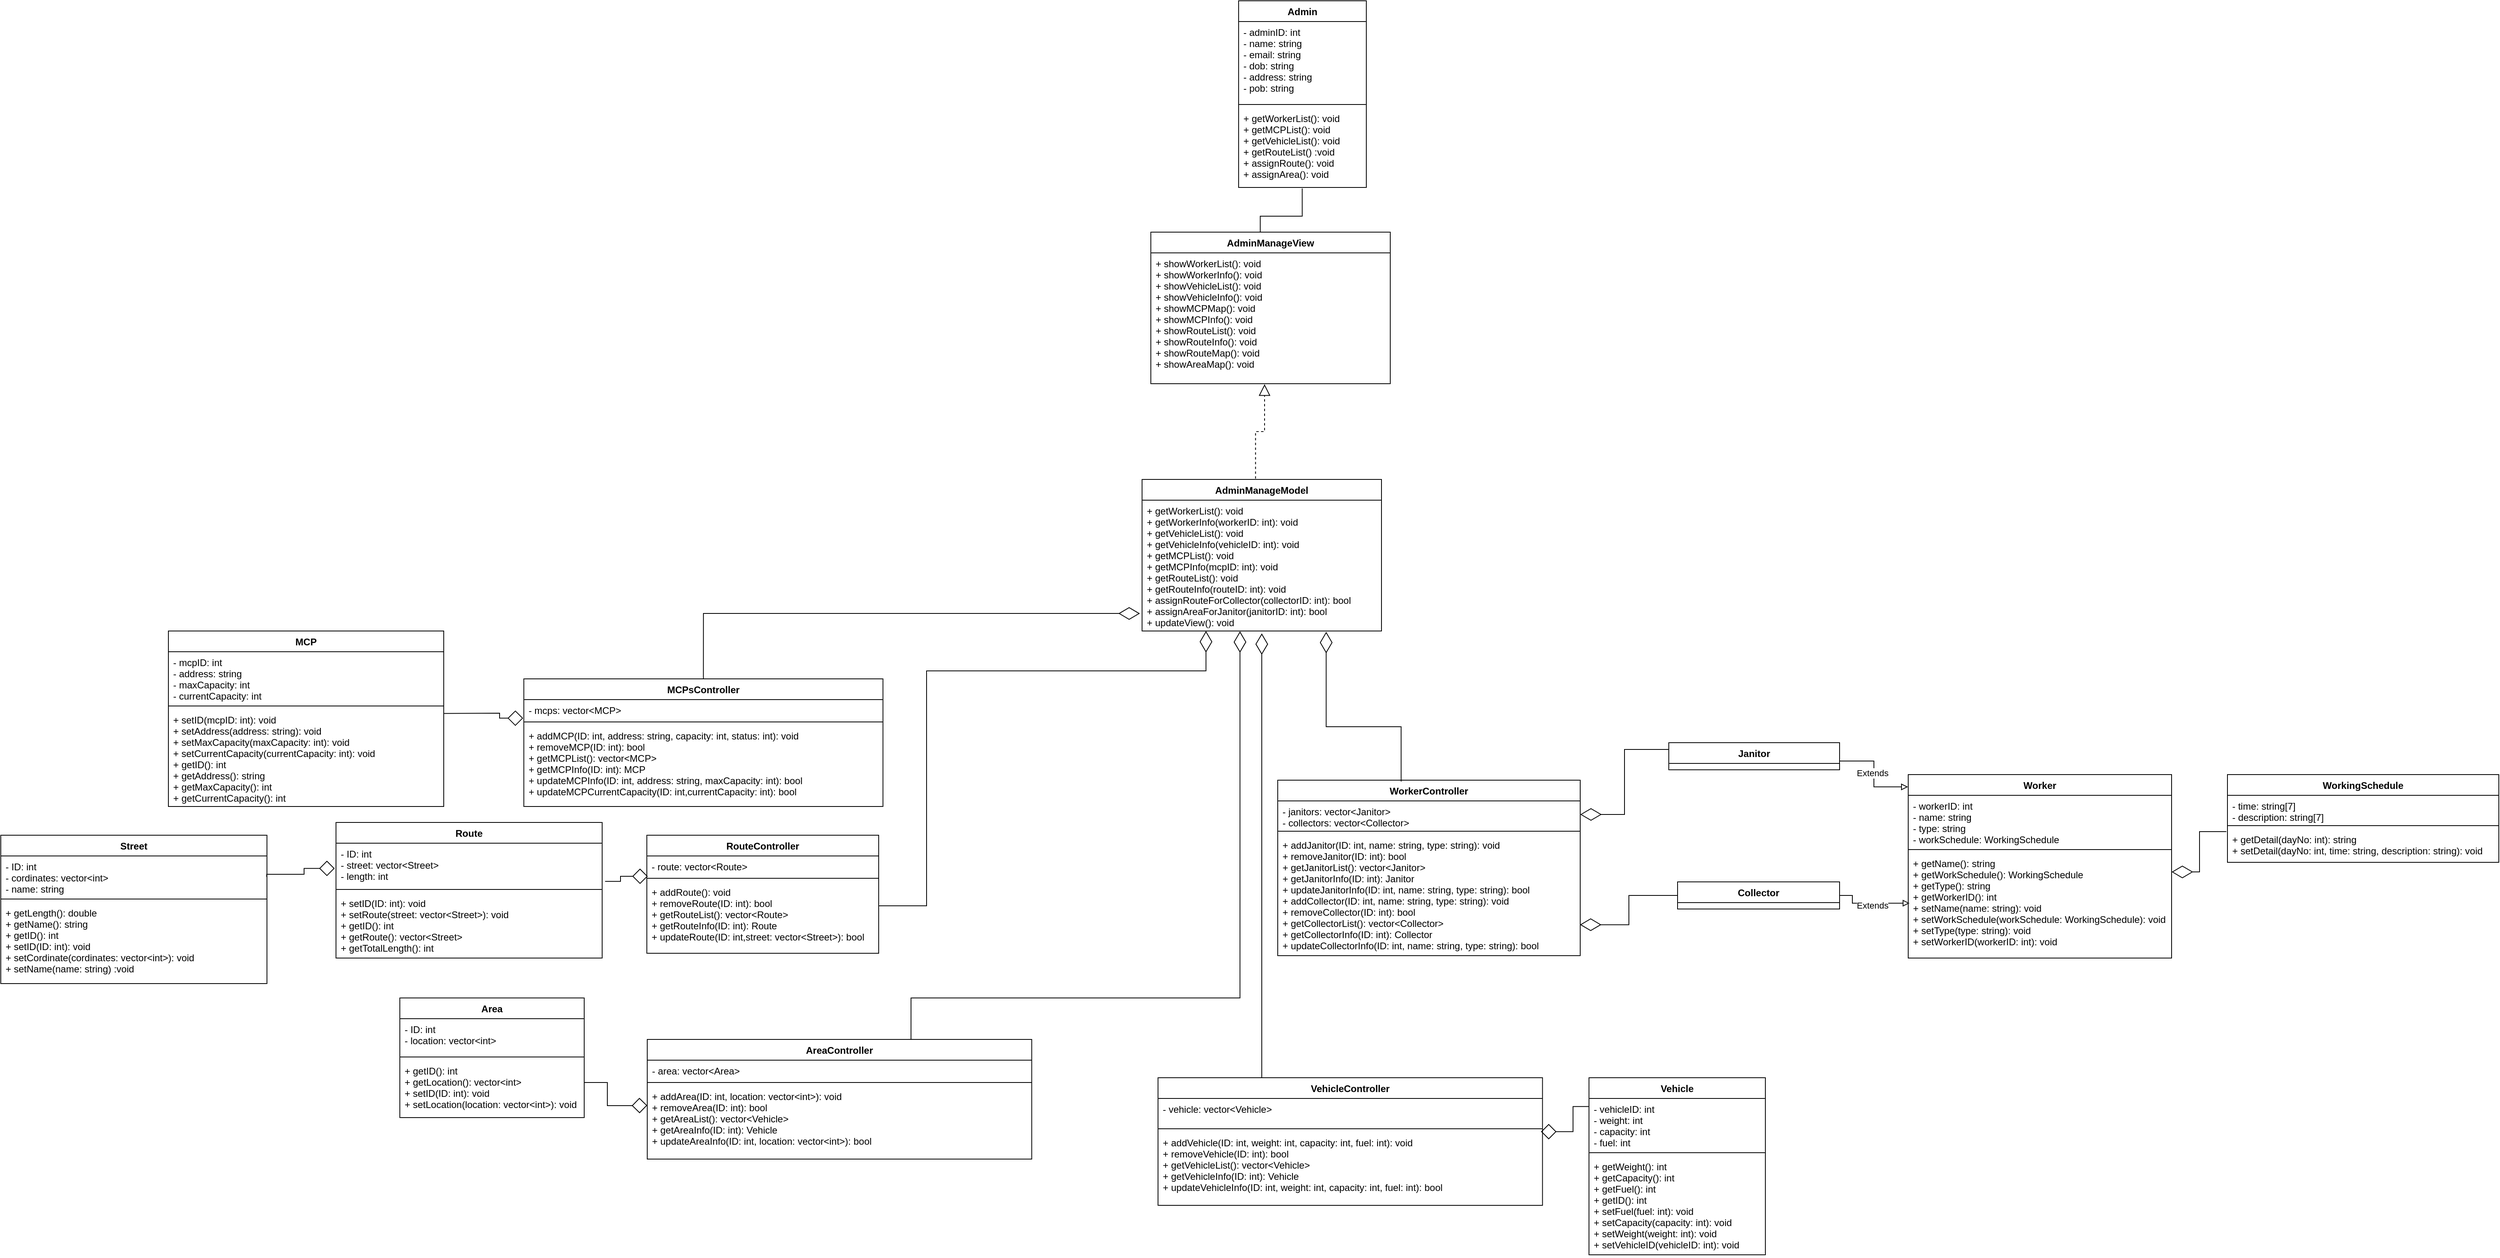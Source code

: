 <mxfile version="20.5.1" type="github">
  <diagram id="it1Z7c8Y9GFUxKlOiuhM" name="Page-1">
    <mxGraphModel dx="2636" dy="1703" grid="1" gridSize="10" guides="1" tooltips="1" connect="1" arrows="1" fold="1" page="1" pageScale="1" pageWidth="827" pageHeight="1169" math="0" shadow="0">
      <root>
        <mxCell id="0" />
        <mxCell id="1" parent="0" />
        <mxCell id="rfrBUhaxzowPUc6iKHgh-1" value="Admin" style="swimlane;fontStyle=1;align=center;verticalAlign=top;childLayout=stackLayout;horizontal=1;startSize=26;horizontalStack=0;resizeParent=1;resizeParentMax=0;resizeLast=0;collapsible=1;marginBottom=0;" parent="1" vertex="1">
          <mxGeometry x="411" y="-1140" width="160" height="234" as="geometry" />
        </mxCell>
        <mxCell id="rfrBUhaxzowPUc6iKHgh-2" value="- adminID: int&#xa;- name: string&#xa;- email: string&#xa;- dob: string&#xa;- address: string&#xa;- pob: string" style="text;strokeColor=none;fillColor=none;align=left;verticalAlign=top;spacingLeft=4;spacingRight=4;overflow=hidden;rotatable=0;points=[[0,0.5],[1,0.5]];portConstraint=eastwest;" parent="rfrBUhaxzowPUc6iKHgh-1" vertex="1">
          <mxGeometry y="26" width="160" height="100" as="geometry" />
        </mxCell>
        <mxCell id="rfrBUhaxzowPUc6iKHgh-3" value="" style="line;strokeWidth=1;fillColor=none;align=left;verticalAlign=middle;spacingTop=-1;spacingLeft=3;spacingRight=3;rotatable=0;labelPosition=right;points=[];portConstraint=eastwest;strokeColor=inherit;" parent="rfrBUhaxzowPUc6iKHgh-1" vertex="1">
          <mxGeometry y="126" width="160" height="8" as="geometry" />
        </mxCell>
        <mxCell id="rfrBUhaxzowPUc6iKHgh-4" value="+ getWorkerList(): void&#xa;+ getMCPList(): void&#xa;+ getVehicleList(): void&#xa;+ getRouteList() :void&#xa;+ assignRoute(): void&#xa;+ assignArea(): void" style="text;strokeColor=none;fillColor=none;align=left;verticalAlign=top;spacingLeft=4;spacingRight=4;overflow=hidden;rotatable=0;points=[[0,0.5],[1,0.5]];portConstraint=eastwest;" parent="rfrBUhaxzowPUc6iKHgh-1" vertex="1">
          <mxGeometry y="134" width="160" height="100" as="geometry" />
        </mxCell>
        <mxCell id="rfrBUhaxzowPUc6iKHgh-5" style="edgeStyle=orthogonalEdgeStyle;rounded=0;orthogonalLoop=1;jettySize=auto;html=1;endArrow=block;endFill=0;exitX=1;exitY=0.5;exitDx=0;exitDy=0;entryX=0.005;entryY=0.479;entryDx=0;entryDy=0;entryPerimeter=0;" parent="1" source="rfrBUhaxzowPUc6iKHgh-7" target="rfrBUhaxzowPUc6iKHgh-20" edge="1">
          <mxGeometry relative="1" as="geometry">
            <mxPoint x="1190" y="-49" as="targetPoint" />
            <Array as="points">
              <mxPoint x="1180" y="-18" />
              <mxPoint x="1180" y="-8" />
            </Array>
            <mxPoint x="1163.797" y="-7.168" as="sourcePoint" />
          </mxGeometry>
        </mxCell>
        <mxCell id="rfrBUhaxzowPUc6iKHgh-6" value="Extends" style="edgeLabel;html=1;align=center;verticalAlign=middle;resizable=0;points=[];" parent="rfrBUhaxzowPUc6iKHgh-5" vertex="1" connectable="0">
          <mxGeometry x="-0.164" y="-3" relative="1" as="geometry">
            <mxPoint x="10" as="offset" />
          </mxGeometry>
        </mxCell>
        <mxCell id="rfrBUhaxzowPUc6iKHgh-7" value="Collector" style="swimlane;fontStyle=1;align=center;verticalAlign=top;childLayout=stackLayout;horizontal=1;startSize=26;horizontalStack=0;resizeParent=1;resizeParentMax=0;resizeLast=0;collapsible=1;marginBottom=0;" parent="1" vertex="1">
          <mxGeometry x="961" y="-35.5" width="203" height="34" as="geometry" />
        </mxCell>
        <mxCell id="rfrBUhaxzowPUc6iKHgh-11" style="edgeStyle=orthogonalEdgeStyle;rounded=0;orthogonalLoop=1;jettySize=auto;html=1;endArrow=block;endFill=0;entryX=-0.001;entryY=0.067;entryDx=0;entryDy=0;entryPerimeter=0;exitX=1.001;exitY=0.676;exitDx=0;exitDy=0;exitPerimeter=0;" parent="1" source="rfrBUhaxzowPUc6iKHgh-13" target="rfrBUhaxzowPUc6iKHgh-17" edge="1">
          <mxGeometry relative="1" as="geometry">
            <mxPoint x="1320" y="-171" as="targetPoint" />
            <mxPoint x="1170" y="-180" as="sourcePoint" />
          </mxGeometry>
        </mxCell>
        <mxCell id="rfrBUhaxzowPUc6iKHgh-12" value="Extends" style="edgeLabel;html=1;align=center;verticalAlign=middle;resizable=0;points=[];" parent="rfrBUhaxzowPUc6iKHgh-11" vertex="1" connectable="0">
          <mxGeometry x="0.158" y="-2" relative="1" as="geometry">
            <mxPoint y="-10" as="offset" />
          </mxGeometry>
        </mxCell>
        <mxCell id="rfrBUhaxzowPUc6iKHgh-13" value="Janitor" style="swimlane;fontStyle=1;align=center;verticalAlign=top;childLayout=stackLayout;horizontal=1;startSize=26;horizontalStack=0;resizeParent=1;resizeParentMax=0;resizeLast=0;collapsible=1;marginBottom=0;" parent="1" vertex="1">
          <mxGeometry x="950" y="-210" width="214" height="34" as="geometry">
            <mxRectangle x="590" y="-210" width="80" height="30" as="alternateBounds" />
          </mxGeometry>
        </mxCell>
        <mxCell id="rfrBUhaxzowPUc6iKHgh-17" value="Worker" style="swimlane;fontStyle=1;align=center;verticalAlign=top;childLayout=stackLayout;horizontal=1;startSize=26;horizontalStack=0;resizeParent=1;resizeParentMax=0;resizeLast=0;collapsible=1;marginBottom=0;" parent="1" vertex="1">
          <mxGeometry x="1250" y="-170" width="330" height="230" as="geometry" />
        </mxCell>
        <mxCell id="rfrBUhaxzowPUc6iKHgh-18" value="- workerID: int&#xa;- name: string&#xa;- type: string&#xa;- workSchedule: WorkingSchedule" style="text;strokeColor=none;fillColor=none;align=left;verticalAlign=top;spacingLeft=4;spacingRight=4;overflow=hidden;rotatable=0;points=[[0,0.5],[1,0.5]];portConstraint=eastwest;fontStyle=0" parent="rfrBUhaxzowPUc6iKHgh-17" vertex="1">
          <mxGeometry y="26" width="330" height="64" as="geometry" />
        </mxCell>
        <mxCell id="rfrBUhaxzowPUc6iKHgh-19" value="" style="line;strokeWidth=1;fillColor=none;align=left;verticalAlign=middle;spacingTop=-1;spacingLeft=3;spacingRight=3;rotatable=0;labelPosition=right;points=[];portConstraint=eastwest;strokeColor=inherit;" parent="rfrBUhaxzowPUc6iKHgh-17" vertex="1">
          <mxGeometry y="90" width="330" height="8" as="geometry" />
        </mxCell>
        <mxCell id="rfrBUhaxzowPUc6iKHgh-20" value="+ getName(): string&#xa;+ getWorkSchedule(): WorkingSchedule&#xa;+ getType(): string&#xa;+ getWorkerID(): int&#xa;+ setName(name: string): void&#xa;+ setWorkSchedule(workSchedule: WorkingSchedule): void&#xa;+ setType(type: string): void&#xa;+ setWorkerID(workerID: int): void" style="text;strokeColor=none;fillColor=none;align=left;verticalAlign=top;spacingLeft=4;spacingRight=4;overflow=hidden;rotatable=0;points=[[0,0.5],[1,0.5]];portConstraint=eastwest;" parent="rfrBUhaxzowPUc6iKHgh-17" vertex="1">
          <mxGeometry y="98" width="330" height="132" as="geometry" />
        </mxCell>
        <mxCell id="rfrBUhaxzowPUc6iKHgh-58" value="Route" style="swimlane;fontStyle=1;align=center;verticalAlign=top;childLayout=stackLayout;horizontal=1;startSize=26;horizontalStack=0;resizeParent=1;resizeParentMax=0;resizeLast=0;collapsible=1;marginBottom=0;" parent="1" vertex="1">
          <mxGeometry x="-720" y="-110" width="333.5" height="170" as="geometry" />
        </mxCell>
        <mxCell id="rfrBUhaxzowPUc6iKHgh-59" value="- ID: int&#xa;- street: vector&lt;Street&gt;&#xa;- length: int" style="text;strokeColor=none;fillColor=none;align=left;verticalAlign=top;spacingLeft=4;spacingRight=4;overflow=hidden;rotatable=0;points=[[0,0.5],[1,0.5]];portConstraint=eastwest;" parent="rfrBUhaxzowPUc6iKHgh-58" vertex="1">
          <mxGeometry y="26" width="333.5" height="54" as="geometry" />
        </mxCell>
        <mxCell id="rfrBUhaxzowPUc6iKHgh-60" value="" style="line;strokeWidth=1;fillColor=none;align=left;verticalAlign=middle;spacingTop=-1;spacingLeft=3;spacingRight=3;rotatable=0;labelPosition=right;points=[];portConstraint=eastwest;strokeColor=inherit;" parent="rfrBUhaxzowPUc6iKHgh-58" vertex="1">
          <mxGeometry y="80" width="333.5" height="8" as="geometry" />
        </mxCell>
        <mxCell id="rfrBUhaxzowPUc6iKHgh-61" value="+ setID(ID: int): void&#xa;+ setRoute(street: vector&lt;Street&gt;): void&#xa;+ getID(): int&#xa;+ getRoute(): vector&lt;Street&gt;&#xa;+ getTotalLength(): int&#xa;" style="text;strokeColor=none;fillColor=none;align=left;verticalAlign=top;spacingLeft=4;spacingRight=4;overflow=hidden;rotatable=0;points=[[0,0.5],[1,0.5]];portConstraint=eastwest;" parent="rfrBUhaxzowPUc6iKHgh-58" vertex="1">
          <mxGeometry y="88" width="333.5" height="82" as="geometry" />
        </mxCell>
        <mxCell id="rfrBUhaxzowPUc6iKHgh-62" value="Vehicle" style="swimlane;fontStyle=1;align=center;verticalAlign=top;childLayout=stackLayout;horizontal=1;startSize=26;horizontalStack=0;resizeParent=1;resizeParentMax=0;resizeLast=0;collapsible=1;marginBottom=0;" parent="1" vertex="1">
          <mxGeometry x="850" y="210" width="221" height="222" as="geometry" />
        </mxCell>
        <mxCell id="rfrBUhaxzowPUc6iKHgh-63" value="- vehicleID: int&#xa;- weight: int&#xa;- capacity: int&#xa;- fuel: int" style="text;strokeColor=none;fillColor=none;align=left;verticalAlign=top;spacingLeft=4;spacingRight=4;overflow=hidden;rotatable=0;points=[[0,0.5],[1,0.5]];portConstraint=eastwest;" parent="rfrBUhaxzowPUc6iKHgh-62" vertex="1">
          <mxGeometry y="26" width="221" height="64" as="geometry" />
        </mxCell>
        <mxCell id="rfrBUhaxzowPUc6iKHgh-64" value="" style="line;strokeWidth=1;fillColor=none;align=left;verticalAlign=middle;spacingTop=-1;spacingLeft=3;spacingRight=3;rotatable=0;labelPosition=right;points=[];portConstraint=eastwest;strokeColor=inherit;" parent="rfrBUhaxzowPUc6iKHgh-62" vertex="1">
          <mxGeometry y="90" width="221" height="8" as="geometry" />
        </mxCell>
        <mxCell id="rfrBUhaxzowPUc6iKHgh-65" value="+ getWeight(): int&#xa;+ getCapacity(): int&#xa;+ getFuel(): int&#xa;+ getID(): int&#xa;+ setFuel(fuel: int): void&#xa;+ setCapacity(capacity: int): void&#xa;+ setWeight(weight: int): void&#xa;+ setVehicleID(vehicleID: int): void" style="text;strokeColor=none;fillColor=none;align=left;verticalAlign=top;spacingLeft=4;spacingRight=4;overflow=hidden;rotatable=0;points=[[0,0.5],[1,0.5]];portConstraint=eastwest;" parent="rfrBUhaxzowPUc6iKHgh-62" vertex="1">
          <mxGeometry y="98" width="221" height="124" as="geometry" />
        </mxCell>
        <mxCell id="rfrBUhaxzowPUc6iKHgh-66" value="MCP" style="swimlane;fontStyle=1;align=center;verticalAlign=top;childLayout=stackLayout;horizontal=1;startSize=26;horizontalStack=0;resizeParent=1;resizeParentMax=0;resizeLast=0;collapsible=1;marginBottom=0;" parent="1" vertex="1">
          <mxGeometry x="-930" y="-350" width="345" height="220" as="geometry" />
        </mxCell>
        <mxCell id="rfrBUhaxzowPUc6iKHgh-67" value="- mcpID: int&#xa;- address: string&#xa;- maxCapacity: int&#xa;- currentCapacity: int" style="text;strokeColor=none;fillColor=none;align=left;verticalAlign=top;spacingLeft=4;spacingRight=4;overflow=hidden;rotatable=0;points=[[0,0.5],[1,0.5]];portConstraint=eastwest;fontStyle=0" parent="rfrBUhaxzowPUc6iKHgh-66" vertex="1">
          <mxGeometry y="26" width="345" height="64" as="geometry" />
        </mxCell>
        <mxCell id="rfrBUhaxzowPUc6iKHgh-68" value="" style="line;strokeWidth=1;fillColor=none;align=left;verticalAlign=middle;spacingTop=-1;spacingLeft=3;spacingRight=3;rotatable=0;labelPosition=right;points=[];portConstraint=eastwest;strokeColor=inherit;" parent="rfrBUhaxzowPUc6iKHgh-66" vertex="1">
          <mxGeometry y="90" width="345" height="8" as="geometry" />
        </mxCell>
        <mxCell id="rfrBUhaxzowPUc6iKHgh-69" value="+ setID(mcpID: int): void&#xa;+ setAddress(address: string): void&#xa;+ setMaxCapacity(maxCapacity: int): void&#xa;+ setCurrentCapacity(currentCapacity: int): void&#xa;+ getID(): int&#xa;+ getAddress(): string&#xa;+ getMaxCapacity(): int&#xa;+ getCurrentCapacity(): int" style="text;strokeColor=none;fillColor=none;align=left;verticalAlign=top;spacingLeft=4;spacingRight=4;overflow=hidden;rotatable=0;points=[[0,0.5],[1,0.5]];portConstraint=eastwest;" parent="rfrBUhaxzowPUc6iKHgh-66" vertex="1">
          <mxGeometry y="98" width="345" height="122" as="geometry" />
        </mxCell>
        <mxCell id="rfrBUhaxzowPUc6iKHgh-70" value="MCPsController" style="swimlane;fontStyle=1;align=center;verticalAlign=top;childLayout=stackLayout;horizontal=1;startSize=26;horizontalStack=0;resizeParent=1;resizeParentMax=0;resizeLast=0;collapsible=1;marginBottom=0;" parent="1" vertex="1">
          <mxGeometry x="-484.65" y="-290" width="450" height="160" as="geometry" />
        </mxCell>
        <mxCell id="rfrBUhaxzowPUc6iKHgh-71" value="- mcps: vector&lt;MCP&gt;&#xa;" style="text;strokeColor=none;fillColor=none;align=left;verticalAlign=top;spacingLeft=4;spacingRight=4;overflow=hidden;rotatable=0;points=[[0,0.5],[1,0.5]];portConstraint=eastwest;" parent="rfrBUhaxzowPUc6iKHgh-70" vertex="1">
          <mxGeometry y="26" width="450" height="24" as="geometry" />
        </mxCell>
        <mxCell id="rfrBUhaxzowPUc6iKHgh-72" value="" style="line;strokeWidth=1;fillColor=none;align=left;verticalAlign=middle;spacingTop=-1;spacingLeft=3;spacingRight=3;rotatable=0;labelPosition=right;points=[];portConstraint=eastwest;strokeColor=inherit;" parent="rfrBUhaxzowPUc6iKHgh-70" vertex="1">
          <mxGeometry y="50" width="450" height="8" as="geometry" />
        </mxCell>
        <mxCell id="rfrBUhaxzowPUc6iKHgh-73" value="+ addMCP(ID: int, address: string, capacity: int, status: int): void&#xa;+ removeMCP(ID: int): bool&#xa;+ getMCPList(): vector&lt;MCP&gt;&#xa;+ getMCPInfo(ID: int): MCP&#xa;+ updateMCPInfo(ID: int, address: string, maxCapacity: int): bool&#xa;+ updateMCPCurrentCapacity(ID: int,currentCapacity: int): bool" style="text;strokeColor=none;fillColor=none;align=left;verticalAlign=top;spacingLeft=4;spacingRight=4;overflow=hidden;rotatable=0;points=[[0,0.5],[1,0.5]];portConstraint=eastwest;" parent="rfrBUhaxzowPUc6iKHgh-70" vertex="1">
          <mxGeometry y="58" width="450" height="102" as="geometry" />
        </mxCell>
        <mxCell id="rfrBUhaxzowPUc6iKHgh-79" value="VehicleController" style="swimlane;fontStyle=1;align=center;verticalAlign=top;childLayout=stackLayout;horizontal=1;startSize=26;horizontalStack=0;resizeParent=1;resizeParentMax=0;resizeLast=0;collapsible=1;marginBottom=0;" parent="1" vertex="1">
          <mxGeometry x="310" y="210" width="481.75" height="160" as="geometry" />
        </mxCell>
        <mxCell id="rfrBUhaxzowPUc6iKHgh-80" value="- vehicle: vector&lt;Vehicle&gt;" style="text;strokeColor=none;fillColor=none;align=left;verticalAlign=top;spacingLeft=4;spacingRight=4;overflow=hidden;rotatable=0;points=[[0,0.5],[1,0.5]];portConstraint=eastwest;fontStyle=0" parent="rfrBUhaxzowPUc6iKHgh-79" vertex="1">
          <mxGeometry y="26" width="481.75" height="34" as="geometry" />
        </mxCell>
        <mxCell id="rfrBUhaxzowPUc6iKHgh-81" value="" style="line;strokeWidth=1;fillColor=none;align=left;verticalAlign=middle;spacingTop=-1;spacingLeft=3;spacingRight=3;rotatable=0;labelPosition=right;points=[];portConstraint=eastwest;strokeColor=inherit;" parent="rfrBUhaxzowPUc6iKHgh-79" vertex="1">
          <mxGeometry y="60" width="481.75" height="8" as="geometry" />
        </mxCell>
        <mxCell id="rfrBUhaxzowPUc6iKHgh-82" value="+ addVehicle(ID: int, weight: int, capacity: int, fuel: int): void&#xa;+ removeVehicle(ID: int): bool&#xa;+ getVehicleList(): vector&lt;Vehicle&gt;&#xa;+ getVehicleInfo(ID: int): Vehicle&#xa;+ updateVehicleInfo(ID: int, weight: int, capacity: int, fuel: int): bool&#xa;" style="text;strokeColor=none;fillColor=none;align=left;verticalAlign=top;spacingLeft=4;spacingRight=4;overflow=hidden;rotatable=0;points=[[0,0.5],[1,0.5]];portConstraint=eastwest;" parent="rfrBUhaxzowPUc6iKHgh-79" vertex="1">
          <mxGeometry y="68" width="481.75" height="92" as="geometry" />
        </mxCell>
        <mxCell id="rfrBUhaxzowPUc6iKHgh-98" value="WorkerController" style="swimlane;fontStyle=1;align=center;verticalAlign=top;childLayout=stackLayout;horizontal=1;startSize=26;horizontalStack=0;resizeParent=1;resizeParentMax=0;resizeLast=0;collapsible=1;marginBottom=0;direction=east;" parent="1" vertex="1">
          <mxGeometry x="460" y="-163" width="379" height="220" as="geometry" />
        </mxCell>
        <mxCell id="rfrBUhaxzowPUc6iKHgh-99" value="- janitors: vector&lt;Janitor&gt;&#xa;- collectors: vector&lt;Collector&gt;" style="text;strokeColor=none;fillColor=none;align=left;verticalAlign=top;spacingLeft=4;spacingRight=4;overflow=hidden;rotatable=0;points=[[0,0.5],[1,0.5]];portConstraint=eastwest;fontStyle=0" parent="rfrBUhaxzowPUc6iKHgh-98" vertex="1">
          <mxGeometry y="26" width="379" height="34" as="geometry" />
        </mxCell>
        <mxCell id="rfrBUhaxzowPUc6iKHgh-100" value="" style="line;strokeWidth=1;fillColor=none;align=left;verticalAlign=middle;spacingTop=-1;spacingLeft=3;spacingRight=3;rotatable=0;labelPosition=right;points=[];portConstraint=eastwest;strokeColor=inherit;" parent="rfrBUhaxzowPUc6iKHgh-98" vertex="1">
          <mxGeometry y="60" width="379" height="8" as="geometry" />
        </mxCell>
        <mxCell id="rfrBUhaxzowPUc6iKHgh-101" value="+ addJanitor(ID: int, name: string, type: string): void&#xa;+ removeJanitor(ID: int): bool&#xa;+ getJanitorList(): vector&lt;Janitor&gt;&#xa;+ getJanitorInfo(ID: int): Janitor&#xa;+ updateJanitorInfo(ID: int, name: string, type: string): bool&#xa;+ addCollector(ID: int, name: string, type: string): void&#xa;+ removeCollector(ID: int): bool&#xa;+ getCollectorList(): vector&lt;Collector&gt;&#xa;+ getCollectorInfo(ID: int): Collector&#xa;+ updateCollectorInfo(ID: int, name: string, type: string): bool" style="text;strokeColor=none;fillColor=none;align=left;verticalAlign=top;spacingLeft=4;spacingRight=4;overflow=hidden;rotatable=0;points=[[0,0.5],[1,0.5]];portConstraint=eastwest;" parent="rfrBUhaxzowPUc6iKHgh-98" vertex="1">
          <mxGeometry y="68" width="379" height="152" as="geometry" />
        </mxCell>
        <mxCell id="rfrBUhaxzowPUc6iKHgh-103" value="RouteController" style="swimlane;fontStyle=1;align=center;verticalAlign=top;childLayout=stackLayout;horizontal=1;startSize=26;horizontalStack=0;resizeParent=1;resizeParentMax=0;resizeLast=0;collapsible=1;marginBottom=0;" parent="1" vertex="1">
          <mxGeometry x="-330.5" y="-94" width="290.5" height="148" as="geometry" />
        </mxCell>
        <mxCell id="rfrBUhaxzowPUc6iKHgh-104" value="- route: vector&lt;Route&gt;&#xa;" style="text;strokeColor=none;fillColor=none;align=left;verticalAlign=top;spacingLeft=4;spacingRight=4;overflow=hidden;rotatable=0;points=[[0,0.5],[1,0.5]];portConstraint=eastwest;fontStyle=0" parent="rfrBUhaxzowPUc6iKHgh-103" vertex="1">
          <mxGeometry y="26" width="290.5" height="24" as="geometry" />
        </mxCell>
        <mxCell id="rfrBUhaxzowPUc6iKHgh-105" value="" style="line;strokeWidth=1;fillColor=none;align=left;verticalAlign=middle;spacingTop=-1;spacingLeft=3;spacingRight=3;rotatable=0;labelPosition=right;points=[];portConstraint=eastwest;strokeColor=inherit;" parent="rfrBUhaxzowPUc6iKHgh-103" vertex="1">
          <mxGeometry y="50" width="290.5" height="8" as="geometry" />
        </mxCell>
        <mxCell id="rfrBUhaxzowPUc6iKHgh-106" value="+ addRoute(): void&#xa;+ removeRoute(ID: int): bool&#xa;+ getRouteList(): vector&lt;Route&gt;&#xa;+ getRouteInfo(ID: int): Route&#xa;+ updateRoute(ID: int,street: vector&lt;Street&gt;): bool" style="text;strokeColor=none;fillColor=none;align=left;verticalAlign=top;spacingLeft=4;spacingRight=4;overflow=hidden;rotatable=0;points=[[0,0.5],[1,0.5]];portConstraint=eastwest;" parent="rfrBUhaxzowPUc6iKHgh-103" vertex="1">
          <mxGeometry y="58" width="290.5" height="90" as="geometry" />
        </mxCell>
        <mxCell id="rfrBUhaxzowPUc6iKHgh-108" style="edgeStyle=orthogonalEdgeStyle;rounded=0;orthogonalLoop=1;jettySize=auto;html=1;startArrow=none;startFill=0;endArrow=diamond;endFill=0;strokeWidth=1;endSize=17;entryX=-0.002;entryY=0.971;entryDx=0;entryDy=0;entryPerimeter=0;exitX=0.999;exitY=0.044;exitDx=0;exitDy=0;exitPerimeter=0;" parent="1" source="rfrBUhaxzowPUc6iKHgh-69" target="rfrBUhaxzowPUc6iKHgh-71" edge="1">
          <mxGeometry relative="1" as="geometry">
            <mxPoint x="-659.995" y="-247.408" as="sourcePoint" />
            <mxPoint x="-504.65" y="-232" as="targetPoint" />
            <Array as="points">
              <mxPoint x="-583" y="-247" />
              <mxPoint x="-515" y="-247" />
              <mxPoint x="-515" y="-241" />
            </Array>
          </mxGeometry>
        </mxCell>
        <mxCell id="rfrBUhaxzowPUc6iKHgh-87" style="edgeStyle=orthogonalEdgeStyle;rounded=0;orthogonalLoop=1;jettySize=auto;html=1;strokeWidth=1;endArrow=diamond;endFill=0;endSize=17;jumpStyle=arc;exitX=-0.001;exitY=0.158;exitDx=0;exitDy=0;exitPerimeter=0;entryX=0.996;entryY=-0.004;entryDx=0;entryDy=0;entryPerimeter=0;" parent="1" source="rfrBUhaxzowPUc6iKHgh-63" target="rfrBUhaxzowPUc6iKHgh-82" edge="1">
          <mxGeometry relative="1" as="geometry">
            <Array as="points">
              <mxPoint x="830" y="246" />
              <mxPoint x="830" y="278" />
            </Array>
            <mxPoint x="820" y="310" as="targetPoint" />
          </mxGeometry>
        </mxCell>
        <mxCell id="rfrBUhaxzowPUc6iKHgh-57" style="edgeStyle=orthogonalEdgeStyle;rounded=0;orthogonalLoop=1;jettySize=auto;html=1;exitX=0.004;exitY=1.061;exitDx=0;exitDy=0;strokeWidth=1;startArrow=diamond;startFill=0;endArrow=none;endFill=0;endSize=17;startSize=17;exitPerimeter=0;entryX=1.011;entryY=0.887;entryDx=0;entryDy=0;entryPerimeter=0;" parent="1" source="rfrBUhaxzowPUc6iKHgh-104" target="rfrBUhaxzowPUc6iKHgh-59" edge="1">
          <mxGeometry relative="1" as="geometry">
            <mxPoint x="-370" y="-24" as="targetPoint" />
          </mxGeometry>
        </mxCell>
        <mxCell id="rfrBUhaxzowPUc6iKHgh-125" value="" style="endArrow=none;html=1;rounded=0;entryX=0.498;entryY=1.013;entryDx=0;entryDy=0;entryPerimeter=0;exitX=0.457;exitY=0.011;exitDx=0;exitDy=0;exitPerimeter=0;edgeStyle=orthogonalEdgeStyle;" parent="1" source="7kjMkiJn64rXB7s4G2cb-3" target="rfrBUhaxzowPUc6iKHgh-4" edge="1">
          <mxGeometry width="50" height="50" relative="1" as="geometry">
            <mxPoint x="472.7" y="-671.52" as="sourcePoint" />
            <mxPoint x="401" y="-490" as="targetPoint" />
            <Array as="points">
              <mxPoint x="438" y="-870" />
              <mxPoint x="491" y="-870" />
            </Array>
          </mxGeometry>
        </mxCell>
        <mxCell id="eTX1W2WZf96bwKyOH6DN-1" value="Street" style="swimlane;fontStyle=1;align=center;verticalAlign=top;childLayout=stackLayout;horizontal=1;startSize=26;horizontalStack=0;resizeParent=1;resizeParentMax=0;resizeLast=0;collapsible=1;marginBottom=0;" parent="1" vertex="1">
          <mxGeometry x="-1140" y="-94" width="333.5" height="186" as="geometry" />
        </mxCell>
        <mxCell id="eTX1W2WZf96bwKyOH6DN-2" value="- ID: int&#xa;- cordinates: vector&lt;int&gt;&#xa;- name: string" style="text;strokeColor=none;fillColor=none;align=left;verticalAlign=top;spacingLeft=4;spacingRight=4;overflow=hidden;rotatable=0;points=[[0,0.5],[1,0.5]];portConstraint=eastwest;" parent="eTX1W2WZf96bwKyOH6DN-1" vertex="1">
          <mxGeometry y="26" width="333.5" height="50" as="geometry" />
        </mxCell>
        <mxCell id="eTX1W2WZf96bwKyOH6DN-3" value="" style="line;strokeWidth=1;fillColor=none;align=left;verticalAlign=middle;spacingTop=-1;spacingLeft=3;spacingRight=3;rotatable=0;labelPosition=right;points=[];portConstraint=eastwest;strokeColor=inherit;" parent="eTX1W2WZf96bwKyOH6DN-1" vertex="1">
          <mxGeometry y="76" width="333.5" height="8" as="geometry" />
        </mxCell>
        <mxCell id="eTX1W2WZf96bwKyOH6DN-4" value="+ getLength(): double&#xa;+ getName(): string&#xa;+ getID(): int&#xa;+ setID(ID: int): void&#xa;+ setCordinate(cordinates: vector&lt;int&gt;): void&#xa;+ setName(name: string) :void" style="text;strokeColor=none;fillColor=none;align=left;verticalAlign=top;spacingLeft=4;spacingRight=4;overflow=hidden;rotatable=0;points=[[0,0.5],[1,0.5]];portConstraint=eastwest;" parent="eTX1W2WZf96bwKyOH6DN-1" vertex="1">
          <mxGeometry y="84" width="333.5" height="102" as="geometry" />
        </mxCell>
        <mxCell id="eTX1W2WZf96bwKyOH6DN-5" style="edgeStyle=orthogonalEdgeStyle;rounded=0;orthogonalLoop=1;jettySize=auto;html=1;strokeWidth=1;startArrow=diamond;startFill=0;endArrow=none;endFill=0;endSize=17;startSize=17;entryX=0.999;entryY=0.526;entryDx=0;entryDy=0;entryPerimeter=0;exitX=-0.005;exitY=0.585;exitDx=0;exitDy=0;exitPerimeter=0;" parent="1" source="rfrBUhaxzowPUc6iKHgh-59" target="eTX1W2WZf96bwKyOH6DN-2" edge="1">
          <mxGeometry relative="1" as="geometry">
            <mxPoint x="-790.002" y="-19.011" as="targetPoint" />
            <mxPoint x="-750" y="-74" as="sourcePoint" />
            <Array as="points">
              <mxPoint x="-760" y="-52" />
              <mxPoint x="-760" y="-45" />
            </Array>
          </mxGeometry>
        </mxCell>
        <mxCell id="1c4FjMZI_3O-i4LNFSr--4" value="" style="endArrow=diamondThin;endFill=0;endSize=24;html=1;rounded=0;edgeStyle=orthogonalEdgeStyle;exitX=1.002;exitY=0.339;exitDx=0;exitDy=0;exitPerimeter=0;entryX=0.267;entryY=1;entryDx=0;entryDy=0;entryPerimeter=0;" parent="1" source="rfrBUhaxzowPUc6iKHgh-106" target="7kjMkiJn64rXB7s4G2cb-2" edge="1">
          <mxGeometry width="160" relative="1" as="geometry">
            <mxPoint x="-470" y="373.23" as="sourcePoint" />
            <mxPoint x="370" y="-340" as="targetPoint" />
            <Array as="points">
              <mxPoint x="20" y="-5" />
              <mxPoint x="20" y="-300" />
              <mxPoint x="370" y="-300" />
            </Array>
          </mxGeometry>
        </mxCell>
        <mxCell id="1c4FjMZI_3O-i4LNFSr--6" value="" style="endArrow=diamondThin;endFill=0;endSize=24;html=1;rounded=0;edgeStyle=orthogonalEdgeStyle;entryX=0.5;entryY=1.018;entryDx=0;entryDy=0;entryPerimeter=0;" parent="1" target="7kjMkiJn64rXB7s4G2cb-2" edge="1">
          <mxGeometry width="160" relative="1" as="geometry">
            <mxPoint x="440" y="210" as="sourcePoint" />
            <mxPoint x="285.8" y="-338.208" as="targetPoint" />
            <Array as="points">
              <mxPoint x="440" y="200" />
              <mxPoint x="440" y="200" />
            </Array>
          </mxGeometry>
        </mxCell>
        <mxCell id="KOLZR0PlmoD9R6dl91zu-3" value="" style="endArrow=diamondThin;endFill=0;endSize=24;html=1;rounded=0;entryX=1;entryY=0.5;entryDx=0;entryDy=0;exitX=0;exitY=0.25;exitDx=0;exitDy=0;edgeStyle=orthogonalEdgeStyle;" parent="1" source="rfrBUhaxzowPUc6iKHgh-13" target="rfrBUhaxzowPUc6iKHgh-99" edge="1">
          <mxGeometry width="160" relative="1" as="geometry">
            <mxPoint x="540" y="43.5" as="sourcePoint" />
            <mxPoint x="700" y="43.5" as="targetPoint" />
          </mxGeometry>
        </mxCell>
        <mxCell id="KOLZR0PlmoD9R6dl91zu-4" value="" style="endArrow=diamondThin;endFill=0;endSize=24;html=1;rounded=0;entryX=0.999;entryY=0.745;entryDx=0;entryDy=0;entryPerimeter=0;exitX=0;exitY=0.5;exitDx=0;exitDy=0;edgeStyle=orthogonalEdgeStyle;" parent="1" source="rfrBUhaxzowPUc6iKHgh-7" target="rfrBUhaxzowPUc6iKHgh-101" edge="1">
          <mxGeometry width="160" relative="1" as="geometry">
            <mxPoint x="540" y="43.5" as="sourcePoint" />
            <mxPoint x="700" y="43.5" as="targetPoint" />
          </mxGeometry>
        </mxCell>
        <mxCell id="KOLZR0PlmoD9R6dl91zu-5" value="WorkingSchedule" style="swimlane;fontStyle=1;align=center;verticalAlign=top;childLayout=stackLayout;horizontal=1;startSize=26;horizontalStack=0;resizeParent=1;resizeParentMax=0;resizeLast=0;collapsible=1;marginBottom=0;" parent="1" vertex="1">
          <mxGeometry x="1650" y="-170" width="340" height="110" as="geometry" />
        </mxCell>
        <mxCell id="KOLZR0PlmoD9R6dl91zu-6" value="- time: string[7]&#xa;- description: string[7]" style="text;strokeColor=none;fillColor=none;align=left;verticalAlign=top;spacingLeft=4;spacingRight=4;overflow=hidden;rotatable=0;points=[[0,0.5],[1,0.5]];portConstraint=eastwest;" parent="KOLZR0PlmoD9R6dl91zu-5" vertex="1">
          <mxGeometry y="26" width="340" height="34" as="geometry" />
        </mxCell>
        <mxCell id="KOLZR0PlmoD9R6dl91zu-7" value="" style="line;strokeWidth=1;fillColor=none;align=left;verticalAlign=middle;spacingTop=-1;spacingLeft=3;spacingRight=3;rotatable=0;labelPosition=right;points=[];portConstraint=eastwest;strokeColor=inherit;" parent="KOLZR0PlmoD9R6dl91zu-5" vertex="1">
          <mxGeometry y="60" width="340" height="8" as="geometry" />
        </mxCell>
        <mxCell id="KOLZR0PlmoD9R6dl91zu-8" value="+ getDetail(dayNo: int): string&#xa;+ setDetail(dayNo: int, time: string, description: string): void" style="text;strokeColor=none;fillColor=none;align=left;verticalAlign=top;spacingLeft=4;spacingRight=4;overflow=hidden;rotatable=0;points=[[0,0.5],[1,0.5]];portConstraint=eastwest;" parent="KOLZR0PlmoD9R6dl91zu-5" vertex="1">
          <mxGeometry y="68" width="340" height="42" as="geometry" />
        </mxCell>
        <mxCell id="KOLZR0PlmoD9R6dl91zu-9" value="" style="endArrow=diamondThin;endFill=0;endSize=24;html=1;rounded=0;exitX=0.5;exitY=0;exitDx=0;exitDy=0;edgeStyle=orthogonalEdgeStyle;entryX=-0.009;entryY=0.866;entryDx=0;entryDy=0;entryPerimeter=0;" parent="1" source="rfrBUhaxzowPUc6iKHgh-70" target="7kjMkiJn64rXB7s4G2cb-2" edge="1">
          <mxGeometry width="160" relative="1" as="geometry">
            <mxPoint x="-400" y="-110" as="sourcePoint" />
            <mxPoint x="260" y="-380" as="targetPoint" />
          </mxGeometry>
        </mxCell>
        <mxCell id="KOLZR0PlmoD9R6dl91zu-11" value="" style="endArrow=diamondThin;endFill=0;endSize=24;html=1;rounded=0;exitX=0.408;exitY=0.008;exitDx=0;exitDy=0;exitPerimeter=0;edgeStyle=orthogonalEdgeStyle;entryX=0.769;entryY=1.006;entryDx=0;entryDy=0;entryPerimeter=0;" parent="1" source="rfrBUhaxzowPUc6iKHgh-98" target="7kjMkiJn64rXB7s4G2cb-2" edge="1">
          <mxGeometry width="160" relative="1" as="geometry">
            <mxPoint x="340" y="90" as="sourcePoint" />
            <mxPoint x="515" y="-310" as="targetPoint" />
            <Array as="points">
              <mxPoint x="615" y="-230" />
              <mxPoint x="521" y="-230" />
            </Array>
          </mxGeometry>
        </mxCell>
        <mxCell id="KOLZR0PlmoD9R6dl91zu-25" value="" style="endArrow=diamondThin;endFill=0;endSize=24;html=1;rounded=0;entryX=1;entryY=0.182;entryDx=0;entryDy=0;entryPerimeter=0;exitX=-0.004;exitY=0.084;exitDx=0;exitDy=0;exitPerimeter=0;edgeStyle=orthogonalEdgeStyle;" parent="1" source="KOLZR0PlmoD9R6dl91zu-8" target="rfrBUhaxzowPUc6iKHgh-20" edge="1">
          <mxGeometry width="160" relative="1" as="geometry">
            <mxPoint x="1370" y="-70" as="sourcePoint" />
            <mxPoint x="1530" y="-70" as="targetPoint" />
          </mxGeometry>
        </mxCell>
        <mxCell id="7kjMkiJn64rXB7s4G2cb-1" value="AdminManageModel" style="swimlane;fontStyle=1;align=center;verticalAlign=top;childLayout=stackLayout;horizontal=1;startSize=26;horizontalStack=0;resizeParent=1;resizeParentMax=0;resizeLast=0;collapsible=1;marginBottom=0;" parent="1" vertex="1">
          <mxGeometry x="290" y="-540" width="300" height="190" as="geometry">
            <mxRectangle x="290" y="150" width="150" height="30" as="alternateBounds" />
          </mxGeometry>
        </mxCell>
        <mxCell id="7kjMkiJn64rXB7s4G2cb-2" value="+ getWorkerList(): void&#xa;+ getWorkerInfo(workerID: int): void&#xa;+ getVehicleList(): void&#xa;+ getVehicleInfo(vehicleID: int): void&#xa;+ getMCPList(): void&#xa;+ getMCPInfo(mcpID: int): void&#xa;+ getRouteList(): void&#xa;+ getRouteInfo(routeID: int): void &#xa;+ assignRouteForCollector(collectorID: int): bool&#xa;+ assignAreaForJanitor(janitorID: int): bool&#xa;+ updateView(): void" style="text;strokeColor=none;fillColor=none;align=left;verticalAlign=top;spacingLeft=4;spacingRight=4;overflow=hidden;rotatable=0;points=[[0,0.5],[1,0.5]];portConstraint=eastwest;" parent="7kjMkiJn64rXB7s4G2cb-1" vertex="1">
          <mxGeometry y="26" width="300" height="164" as="geometry" />
        </mxCell>
        <mxCell id="7kjMkiJn64rXB7s4G2cb-3" value="AdminManageView" style="swimlane;fontStyle=1;align=center;verticalAlign=top;childLayout=stackLayout;horizontal=1;startSize=26;horizontalStack=0;resizeParent=1;resizeParentMax=0;resizeLast=0;collapsible=1;marginBottom=0;" parent="1" vertex="1">
          <mxGeometry x="301" y="-850" width="300" height="190" as="geometry">
            <mxRectangle x="290" y="150" width="150" height="30" as="alternateBounds" />
          </mxGeometry>
        </mxCell>
        <mxCell id="7kjMkiJn64rXB7s4G2cb-4" value="+ showWorkerList(): void&#xa;+ showWorkerInfo(): void&#xa;+ showVehicleList(): void&#xa;+ showVehicleInfo(): void&#xa;+ showMCPMap(): void&#xa;+ showMCPInfo(): void&#xa;+ showRouteList(): void&#xa;+ showRouteInfo(): void &#xa;+ showRouteMap(): void&#xa;+ showAreaMap(): void" style="text;strokeColor=none;fillColor=none;align=left;verticalAlign=top;spacingLeft=4;spacingRight=4;overflow=hidden;rotatable=0;points=[[0,0.5],[1,0.5]];portConstraint=eastwest;" parent="7kjMkiJn64rXB7s4G2cb-3" vertex="1">
          <mxGeometry y="26" width="300" height="164" as="geometry" />
        </mxCell>
        <mxCell id="7kjMkiJn64rXB7s4G2cb-5" value="" style="endArrow=block;dashed=1;endFill=0;endSize=12;html=1;rounded=0;entryX=0.475;entryY=1.004;entryDx=0;entryDy=0;entryPerimeter=0;exitX=0.474;exitY=-0.005;exitDx=0;exitDy=0;exitPerimeter=0;edgeStyle=orthogonalEdgeStyle;" parent="1" source="7kjMkiJn64rXB7s4G2cb-1" target="7kjMkiJn64rXB7s4G2cb-4" edge="1">
          <mxGeometry width="160" relative="1" as="geometry">
            <mxPoint x="340" y="-620" as="sourcePoint" />
            <mxPoint x="500" y="-620" as="targetPoint" />
          </mxGeometry>
        </mxCell>
        <mxCell id="ReGKbzpj1-JdRHod0lEE-21" value="Area" style="swimlane;fontStyle=1;align=center;verticalAlign=top;childLayout=stackLayout;horizontal=1;startSize=26;horizontalStack=0;resizeParent=1;resizeParentMax=0;resizeLast=0;collapsible=1;marginBottom=0;" vertex="1" parent="1">
          <mxGeometry x="-640" y="110" width="231" height="150" as="geometry" />
        </mxCell>
        <mxCell id="ReGKbzpj1-JdRHod0lEE-22" value="- ID: int&#xa;- location: vector&lt;int&gt;" style="text;strokeColor=none;fillColor=none;align=left;verticalAlign=top;spacingLeft=4;spacingRight=4;overflow=hidden;rotatable=0;points=[[0,0.5],[1,0.5]];portConstraint=eastwest;" vertex="1" parent="ReGKbzpj1-JdRHod0lEE-21">
          <mxGeometry y="26" width="231" height="44" as="geometry" />
        </mxCell>
        <mxCell id="ReGKbzpj1-JdRHod0lEE-23" value="" style="line;strokeWidth=1;fillColor=none;align=left;verticalAlign=middle;spacingTop=-1;spacingLeft=3;spacingRight=3;rotatable=0;labelPosition=right;points=[];portConstraint=eastwest;strokeColor=inherit;" vertex="1" parent="ReGKbzpj1-JdRHod0lEE-21">
          <mxGeometry y="70" width="231" height="8" as="geometry" />
        </mxCell>
        <mxCell id="ReGKbzpj1-JdRHod0lEE-24" value="+ getID(): int&#xa;+ getLocation(): vector&lt;int&gt;&#xa;+ setID(ID: int): void&#xa;+ setLocation(location: vector&lt;int&gt;): void" style="text;strokeColor=none;fillColor=none;align=left;verticalAlign=top;spacingLeft=4;spacingRight=4;overflow=hidden;rotatable=0;points=[[0,0.5],[1,0.5]];portConstraint=eastwest;" vertex="1" parent="ReGKbzpj1-JdRHod0lEE-21">
          <mxGeometry y="78" width="231" height="72" as="geometry" />
        </mxCell>
        <mxCell id="ReGKbzpj1-JdRHod0lEE-25" value="AreaController" style="swimlane;fontStyle=1;align=center;verticalAlign=top;childLayout=stackLayout;horizontal=1;startSize=26;horizontalStack=0;resizeParent=1;resizeParentMax=0;resizeLast=0;collapsible=1;marginBottom=0;" vertex="1" parent="1">
          <mxGeometry x="-330" y="162" width="481.75" height="150" as="geometry" />
        </mxCell>
        <mxCell id="ReGKbzpj1-JdRHod0lEE-26" value="- area: vector&lt;Area&gt;" style="text;strokeColor=none;fillColor=none;align=left;verticalAlign=top;spacingLeft=4;spacingRight=4;overflow=hidden;rotatable=0;points=[[0,0.5],[1,0.5]];portConstraint=eastwest;fontStyle=0" vertex="1" parent="ReGKbzpj1-JdRHod0lEE-25">
          <mxGeometry y="26" width="481.75" height="24" as="geometry" />
        </mxCell>
        <mxCell id="ReGKbzpj1-JdRHod0lEE-27" value="" style="line;strokeWidth=1;fillColor=none;align=left;verticalAlign=middle;spacingTop=-1;spacingLeft=3;spacingRight=3;rotatable=0;labelPosition=right;points=[];portConstraint=eastwest;strokeColor=inherit;" vertex="1" parent="ReGKbzpj1-JdRHod0lEE-25">
          <mxGeometry y="50" width="481.75" height="8" as="geometry" />
        </mxCell>
        <mxCell id="ReGKbzpj1-JdRHod0lEE-28" value="+ addArea(ID: int, location: vector&lt;int&gt;): void&#xa;+ removeArea(ID: int): bool&#xa;+ getAreaList(): vector&lt;Vehicle&gt;&#xa;+ getAreaInfo(ID: int): Vehicle&#xa;+ updateAreaInfo(ID: int, location: vector&lt;int&gt;): bool&#xa;" style="text;strokeColor=none;fillColor=none;align=left;verticalAlign=top;spacingLeft=4;spacingRight=4;overflow=hidden;rotatable=0;points=[[0,0.5],[1,0.5]];portConstraint=eastwest;" vertex="1" parent="ReGKbzpj1-JdRHod0lEE-25">
          <mxGeometry y="58" width="481.75" height="92" as="geometry" />
        </mxCell>
        <mxCell id="ReGKbzpj1-JdRHod0lEE-29" style="edgeStyle=orthogonalEdgeStyle;rounded=0;orthogonalLoop=1;jettySize=auto;html=1;strokeWidth=1;endArrow=diamond;endFill=0;endSize=17;jumpStyle=arc;exitX=1;exitY=0.225;exitDx=0;exitDy=0;exitPerimeter=0;entryX=0;entryY=0.269;entryDx=0;entryDy=0;entryPerimeter=0;" edge="1" parent="1" source="ReGKbzpj1-JdRHod0lEE-24" target="ReGKbzpj1-JdRHod0lEE-28">
          <mxGeometry relative="1" as="geometry">
            <Array as="points">
              <mxPoint x="-409" y="216" />
              <mxPoint x="-380" y="216" />
              <mxPoint x="-380" y="245" />
              <mxPoint x="-350" y="245" />
            </Array>
            <mxPoint x="-350" y="220" as="targetPoint" />
          </mxGeometry>
        </mxCell>
        <mxCell id="ReGKbzpj1-JdRHod0lEE-31" value="" style="endArrow=diamondThin;endFill=0;endSize=24;html=1;rounded=0;entryX=0.409;entryY=1.002;entryDx=0;entryDy=0;entryPerimeter=0;exitX=0.686;exitY=-0.001;exitDx=0;exitDy=0;exitPerimeter=0;edgeStyle=orthogonalEdgeStyle;" edge="1" parent="1" source="ReGKbzpj1-JdRHod0lEE-25" target="7kjMkiJn64rXB7s4G2cb-2">
          <mxGeometry width="160" relative="1" as="geometry">
            <mxPoint x="-100" y="90" as="sourcePoint" />
            <mxPoint x="60" y="90" as="targetPoint" />
            <Array as="points">
              <mxPoint x="1" y="110" />
              <mxPoint x="413" y="110" />
            </Array>
          </mxGeometry>
        </mxCell>
      </root>
    </mxGraphModel>
  </diagram>
</mxfile>
